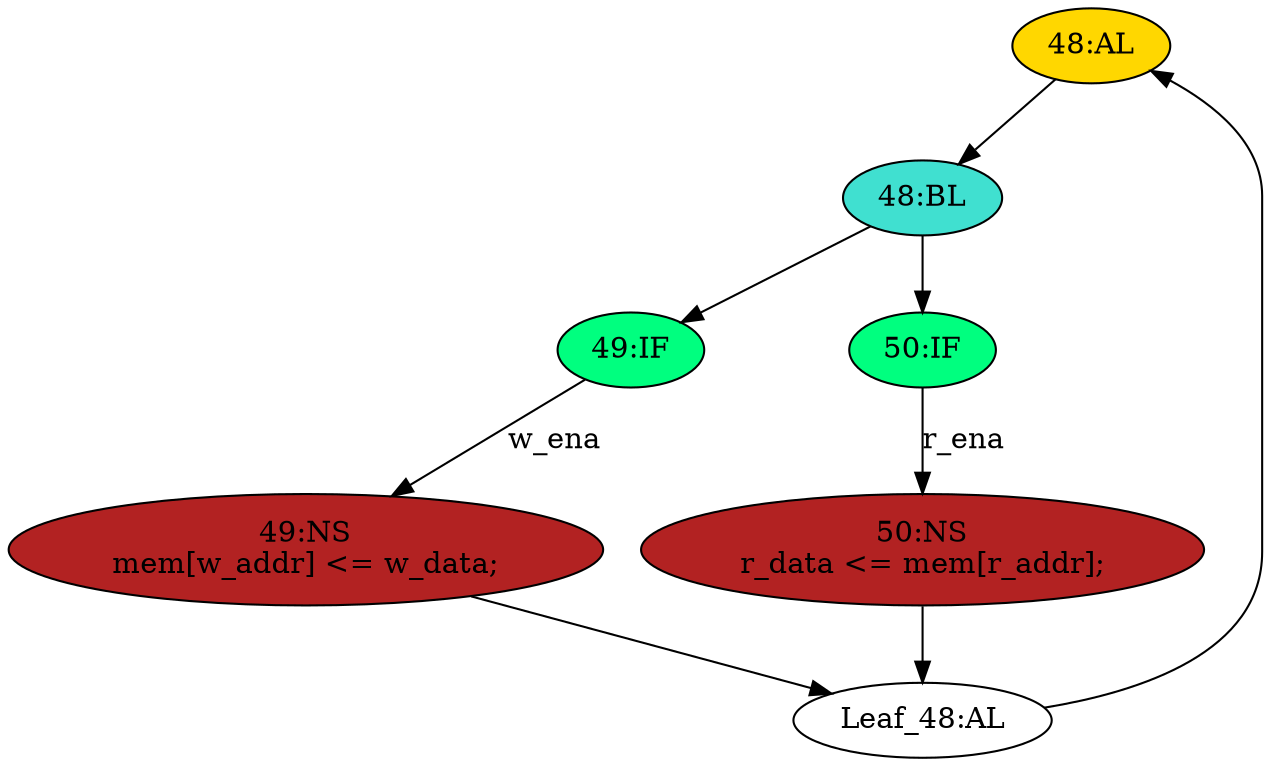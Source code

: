strict digraph "compose( ,  )" {
	node [label="\N"];
	"48:AL"	 [ast="<pyverilog.vparser.ast.Always object at 0x7f02a013e510>",
		clk_sens=True,
		fillcolor=gold,
		label="48:AL",
		sens="['clk']",
		statements="[]",
		style=filled,
		typ=Always,
		use_var="['r_ena', 'mem', 'r_addr', 'w_data', 'w_ena']"];
	"48:BL"	 [ast="<pyverilog.vparser.ast.Block object at 0x7f02a048bad0>",
		fillcolor=turquoise,
		label="48:BL",
		statements="[]",
		style=filled,
		typ=Block];
	"48:AL" -> "48:BL"	 [cond="[]",
		lineno=None];
	"49:IF"	 [ast="<pyverilog.vparser.ast.IfStatement object at 0x7f02a013e690>",
		fillcolor=springgreen,
		label="49:IF",
		statements="[]",
		style=filled,
		typ=IfStatement];
	"49:NS"	 [ast="<pyverilog.vparser.ast.NonblockingSubstitution object at 0x7f02a04df850>",
		fillcolor=firebrick,
		label="49:NS
mem[w_addr] <= w_data;",
		statements="[<pyverilog.vparser.ast.NonblockingSubstitution object at 0x7f02a04df850>]",
		style=filled,
		typ=NonblockingSubstitution];
	"49:IF" -> "49:NS"	 [cond="['w_ena']",
		label=w_ena,
		lineno=49];
	"Leaf_48:AL"	 [def_var="['mem', 'r_data']",
		label="Leaf_48:AL"];
	"49:NS" -> "Leaf_48:AL"	 [cond="[]",
		lineno=None];
	"50:IF"	 [ast="<pyverilog.vparser.ast.IfStatement object at 0x7f02a2591f50>",
		fillcolor=springgreen,
		label="50:IF",
		statements="[]",
		style=filled,
		typ=IfStatement];
	"50:NS"	 [ast="<pyverilog.vparser.ast.NonblockingSubstitution object at 0x7f02a041ea10>",
		fillcolor=firebrick,
		label="50:NS
r_data <= mem[r_addr];",
		statements="[<pyverilog.vparser.ast.NonblockingSubstitution object at 0x7f02a041ea10>]",
		style=filled,
		typ=NonblockingSubstitution];
	"50:IF" -> "50:NS"	 [cond="['r_ena']",
		label=r_ena,
		lineno=50];
	"48:BL" -> "49:IF"	 [cond="[]",
		lineno=None];
	"48:BL" -> "50:IF"	 [cond="[]",
		lineno=None];
	"Leaf_48:AL" -> "48:AL";
	"50:NS" -> "Leaf_48:AL"	 [cond="[]",
		lineno=None];
}
